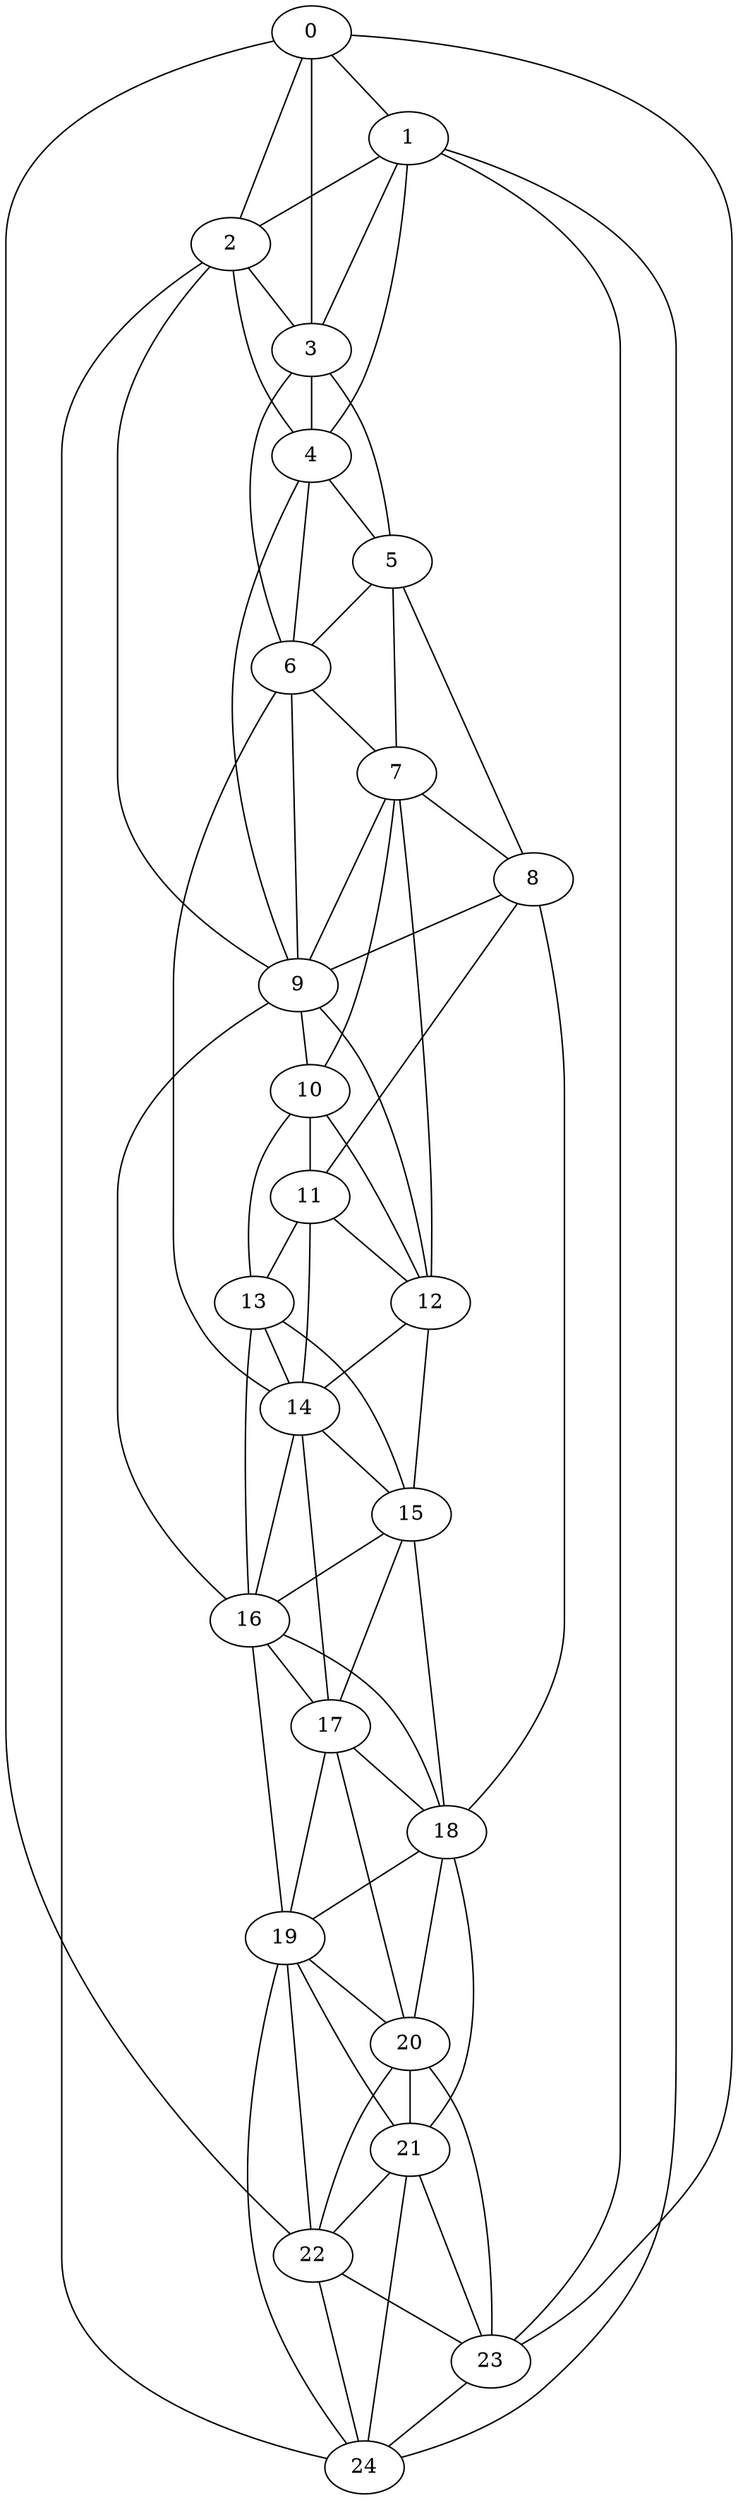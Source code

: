 strict graph "watts_strogatz_graph(25,6,0.1)" {
0;
1;
2;
3;
4;
5;
6;
7;
8;
9;
10;
11;
12;
13;
14;
15;
16;
17;
18;
19;
20;
21;
22;
23;
24;
0 -- 1  [is_available=True, prob="1.0"];
0 -- 2  [is_available=True, prob="0.768884620887"];
0 -- 3  [is_available=True, prob="0.0363660010119"];
0 -- 22  [is_available=True, prob="0.377669004335"];
0 -- 23  [is_available=True, prob="0.490231605184"];
1 -- 2  [is_available=True, prob="0.107181347922"];
1 -- 3  [is_available=True, prob="0.35067526696"];
1 -- 4  [is_available=True, prob="0.941972859832"];
1 -- 23  [is_available=True, prob="1.0"];
1 -- 24  [is_available=True, prob="0.431777304458"];
2 -- 3  [is_available=True, prob="0.789032065057"];
2 -- 4  [is_available=True, prob="0.63944857952"];
2 -- 9  [is_available=True, prob="0.178161050905"];
2 -- 24  [is_available=True, prob="0.444619393365"];
3 -- 4  [is_available=True, prob="0.615420969522"];
3 -- 5  [is_available=True, prob="0.574117399922"];
3 -- 6  [is_available=True, prob="0.720445962297"];
4 -- 5  [is_available=True, prob="0.504846481983"];
4 -- 6  [is_available=True, prob="0.634419121532"];
4 -- 9  [is_available=True, prob="0.469918266873"];
5 -- 6  [is_available=True, prob="0.293213993518"];
5 -- 7  [is_available=True, prob="1.0"];
5 -- 8  [is_available=True, prob="1.0"];
6 -- 7  [is_available=True, prob="0.413411630538"];
6 -- 9  [is_available=True, prob="0.353819927774"];
6 -- 14  [is_available=True, prob="0.528692637028"];
7 -- 8  [is_available=True, prob="1.0"];
7 -- 9  [is_available=True, prob="0.243147643986"];
7 -- 10  [is_available=True, prob="0.294187509845"];
7 -- 12  [is_available=True, prob="0.345246243678"];
8 -- 9  [is_available=True, prob="0.48515655555"];
8 -- 11  [is_available=True, prob="0.374339721785"];
8 -- 18  [is_available=True, prob="0.836531447744"];
9 -- 10  [is_available=True, prob="0.308805810038"];
9 -- 12  [is_available=True, prob="0.378404393255"];
9 -- 16  [is_available=True, prob="0.918783023066"];
10 -- 11  [is_available=True, prob="1.0"];
10 -- 12  [is_available=True, prob="1.0"];
10 -- 13  [is_available=True, prob="1.0"];
11 -- 12  [is_available=True, prob="0.743305829133"];
11 -- 13  [is_available=True, prob="0.638530210286"];
11 -- 14  [is_available=True, prob="0.460489279695"];
12 -- 14  [is_available=True, prob="0.710799024354"];
12 -- 15  [is_available=True, prob="1.0"];
13 -- 14  [is_available=True, prob="0.147161134451"];
13 -- 15  [is_available=True, prob="0.173807399086"];
13 -- 16  [is_available=True, prob="0.919324849901"];
14 -- 15  [is_available=True, prob="1.0"];
14 -- 16  [is_available=True, prob="1.0"];
14 -- 17  [is_available=True, prob="0.899096008442"];
15 -- 16  [is_available=True, prob="1.0"];
15 -- 17  [is_available=True, prob="0.790256597769"];
15 -- 18  [is_available=True, prob="0.881813440211"];
16 -- 17  [is_available=True, prob="0.301232789248"];
16 -- 18  [is_available=True, prob="0.666335788244"];
16 -- 19  [is_available=True, prob="0.183614994102"];
17 -- 18  [is_available=True, prob="0.788075063574"];
17 -- 19  [is_available=True, prob="1.0"];
17 -- 20  [is_available=True, prob="1.0"];
18 -- 19  [is_available=True, prob="0.91095275901"];
18 -- 20  [is_available=True, prob="0.868419921111"];
18 -- 21  [is_available=True, prob="0.140116469537"];
19 -- 20  [is_available=True, prob="0.910521964655"];
19 -- 21  [is_available=True, prob="1.0"];
19 -- 22  [is_available=True, prob="1.0"];
19 -- 24  [is_available=True, prob="0.820001136266"];
20 -- 21  [is_available=True, prob="0.860837061716"];
20 -- 22  [is_available=True, prob="0.429505922035"];
20 -- 23  [is_available=True, prob="0.0123030057711"];
21 -- 22  [is_available=True, prob="0.164338969487"];
21 -- 23  [is_available=True, prob="0.0245750869426"];
21 -- 24  [is_available=True, prob="0.662857930621"];
22 -- 23  [is_available=True, prob="0.400300152801"];
22 -- 24  [is_available=True, prob="0.9427459754"];
23 -- 24  [is_available=True, prob="0.0361820902478"];
}
